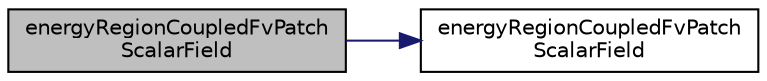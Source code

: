 digraph "energyRegionCoupledFvPatchScalarField"
{
  bgcolor="transparent";
  edge [fontname="Helvetica",fontsize="10",labelfontname="Helvetica",labelfontsize="10"];
  node [fontname="Helvetica",fontsize="10",shape=record];
  rankdir="LR";
  Node1 [label="energyRegionCoupledFvPatch\lScalarField",height=0.2,width=0.4,color="black", fillcolor="grey75", style="filled", fontcolor="black"];
  Node1 -> Node2 [color="midnightblue",fontsize="10",style="solid",fontname="Helvetica"];
  Node2 [label="energyRegionCoupledFvPatch\lScalarField",height=0.2,width=0.4,color="black",URL="$a00635.html#a0e3bb07041468c37819be4d012e5ec89",tooltip="Construct from patch and internal field. "];
}
